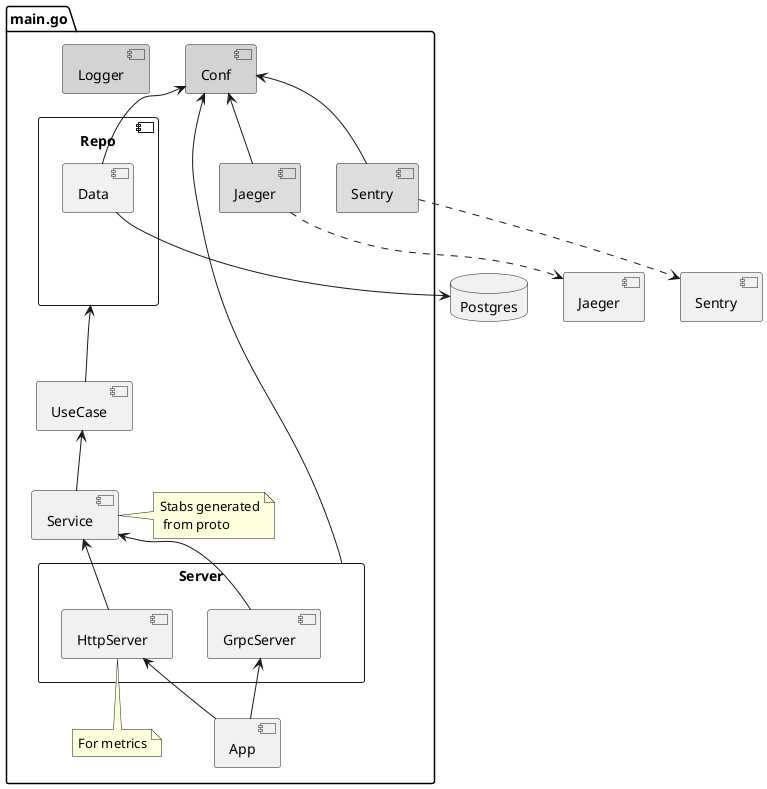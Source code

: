 @startuml

package main.go {
    [Conf] as conf #lightgray
    [Logger] as logger #lightgray
    component Repo as repo {
        [Data] as data
    }
    [UseCase] as uc
    [Service] as service
    rectangle Server as server {
        [GrpcServer] as grpc
        [HttpServer] as http
    }
    [App] as app
    [Jaeger] as trace #ddd
    [Sentry] as log #ddd
    note "Stabs generated\n from proto" as stabs_note
    note "For metrics" as http_note
}
[Jaeger]
[Sentry]

database Postgres
data -d-> Postgres
trace ..> Jaeger
log ..> Sentry

conf <-- data
conf <-- server
conf <-- trace
conf <-- log

data -[hidden]- repo
repo <-- uc
uc <-- service
service <-- grpc
service <-- http
grpc <-- app
http <-- app

service - stabs_note
http -- http_note

@enduml
